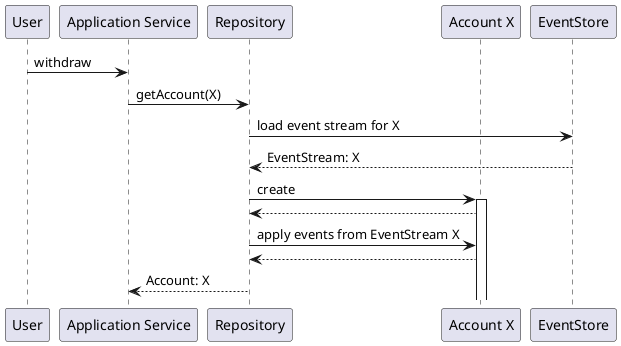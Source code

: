 @startuml

participant "User" as U
participant "Application Service" as AS
participant "Repository" as R
participant "Account X" as A
participant "EventStore" as ES

U -> AS: withdraw
AS -> R: getAccount(X)
R -> ES: load event stream for X
R <-- ES: EventStream: X
R ->  A: create
activate A
R <-- A
R -> A: apply events from EventStream X
R <-- A
AS <-- R: Account: X

@enduml